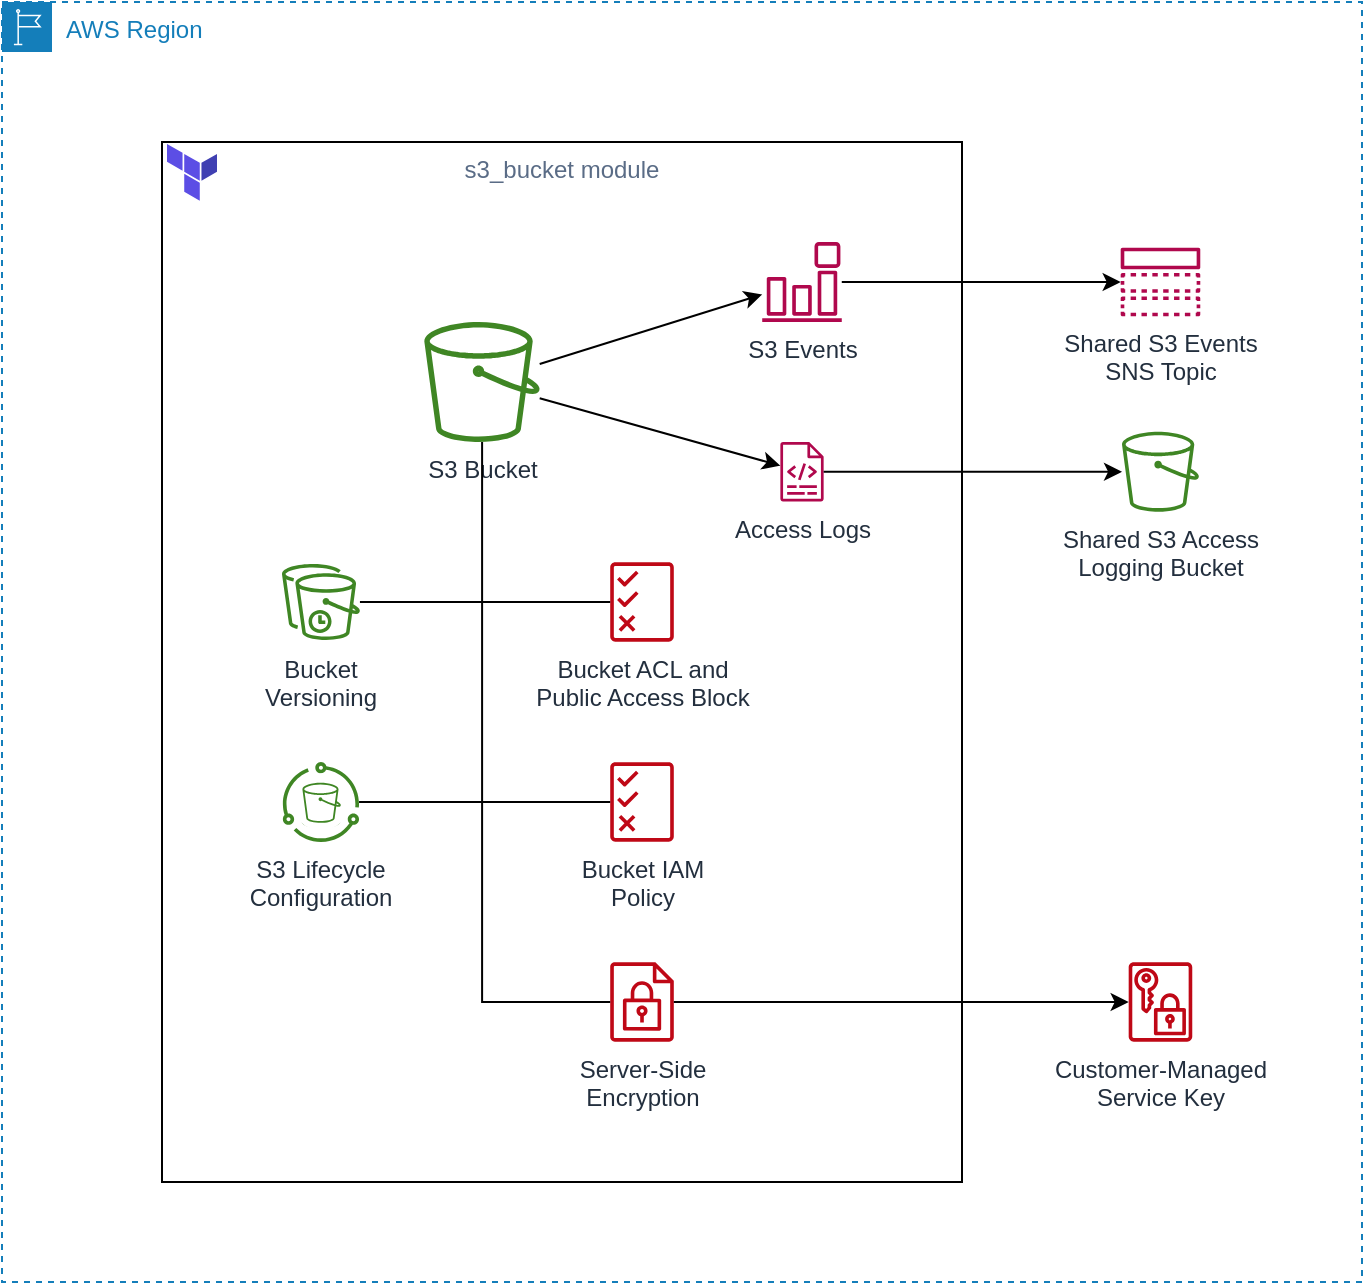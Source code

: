 <mxfile version="20.8.11" type="google"><diagram name="Page-1" id="VWurYvs2BwvE5uW9aRlH"><mxGraphModel grid="1" page="1" gridSize="10" guides="1" tooltips="1" connect="1" arrows="1" fold="1" pageScale="1" pageWidth="850" pageHeight="1100" math="0" shadow="0"><root><mxCell id="0"/><mxCell id="1" parent="0"/><mxCell id="u2mmXFCVJTpsoSTzdAHI-1" value="s3_bucket module" style="fillColor=default;strokeColor=#000000;verticalAlign=top;fontStyle=0;fontColor=#5A6C86;" vertex="1" parent="1"><mxGeometry x="360" y="630" width="400" height="520" as="geometry"/></mxCell><mxCell id="u2mmXFCVJTpsoSTzdAHI-2" value="S3 Bucket" style="sketch=0;outlineConnect=0;fontColor=#232F3E;gradientColor=none;fillColor=#3F8624;strokeColor=none;dashed=0;verticalLabelPosition=bottom;verticalAlign=top;align=center;html=1;fontSize=12;fontStyle=0;aspect=fixed;pointerEvents=1;shape=mxgraph.aws4.bucket;" vertex="1" parent="1"><mxGeometry x="491.16" y="720" width="57.69" height="60" as="geometry"/></mxCell><mxCell id="u2mmXFCVJTpsoSTzdAHI-3" value="Bucket ACL and&lt;br&gt;Public Access Block" style="sketch=0;outlineConnect=0;fontColor=#232F3E;gradientColor=none;fillColor=#BF0816;strokeColor=none;dashed=0;verticalLabelPosition=bottom;verticalAlign=top;align=center;html=1;fontSize=12;fontStyle=0;aspect=fixed;pointerEvents=1;shape=mxgraph.aws4.permissions;" vertex="1" parent="1"><mxGeometry x="584.11" y="840" width="31.79" height="40" as="geometry"/></mxCell><mxCell id="u2mmXFCVJTpsoSTzdAHI-4" value="Access Logs" style="sketch=0;outlineConnect=0;fontColor=#232F3E;gradientColor=none;fillColor=#B0084D;strokeColor=none;dashed=0;verticalLabelPosition=bottom;verticalAlign=top;align=center;html=1;fontSize=12;fontStyle=0;aspect=fixed;pointerEvents=1;shape=mxgraph.aws4.logs;" vertex="1" parent="1"><mxGeometry x="660" y="780" width="40" height="29.74" as="geometry"/></mxCell><mxCell id="u2mmXFCVJTpsoSTzdAHI-5" value="S3 Events" style="sketch=0;outlineConnect=0;fontColor=#232F3E;gradientColor=none;fillColor=#B0084D;strokeColor=none;dashed=0;verticalLabelPosition=bottom;verticalAlign=top;align=center;html=1;fontSize=12;fontStyle=0;aspect=fixed;pointerEvents=1;shape=mxgraph.aws4.event_event_based;" vertex="1" parent="1"><mxGeometry x="660" y="680" width="40" height="40" as="geometry"/></mxCell><mxCell id="u2mmXFCVJTpsoSTzdAHI-11" value="" style="group" connectable="0" vertex="1" parent="1"><mxGeometry x="420" y="940" width="38.97" height="40" as="geometry"/></mxCell><mxCell id="u2mmXFCVJTpsoSTzdAHI-8" value="S3 Lifecycle&lt;br&gt;Configuration" style="sketch=0;outlineConnect=0;fontColor=#232F3E;gradientColor=none;fillColor=#3F8624;strokeColor=none;dashed=0;verticalLabelPosition=bottom;verticalAlign=top;align=center;html=1;fontSize=12;fontStyle=0;aspect=fixed;pointerEvents=1;shape=mxgraph.aws4.elastic_block_store_amazon_data_lifecycle_manager;" vertex="1" parent="u2mmXFCVJTpsoSTzdAHI-11"><mxGeometry width="38.97" height="40" as="geometry"/></mxCell><mxCell id="u2mmXFCVJTpsoSTzdAHI-10" value="" style="ellipse;whiteSpace=wrap;html=1;aspect=fixed;shadow=0;strokeColor=none;" vertex="1" parent="u2mmXFCVJTpsoSTzdAHI-11"><mxGeometry x="5.235" y="5.75" width="28.5" height="28.5" as="geometry"/></mxCell><mxCell id="u2mmXFCVJTpsoSTzdAHI-9" value="" style="sketch=0;outlineConnect=0;fontColor=#232F3E;gradientColor=none;fillColor=#3F8624;strokeColor=none;dashed=0;verticalLabelPosition=bottom;verticalAlign=top;align=center;html=1;fontSize=12;fontStyle=0;aspect=fixed;pointerEvents=1;shape=mxgraph.aws4.bucket;" vertex="1" parent="u2mmXFCVJTpsoSTzdAHI-11"><mxGeometry x="10.2" y="10.4" width="19.23" height="20" as="geometry"/></mxCell><mxCell id="u2mmXFCVJTpsoSTzdAHI-12" value="Server-Side&lt;br&gt;Encryption" style="sketch=0;outlineConnect=0;fontColor=#232F3E;gradientColor=none;fillColor=#BF0816;strokeColor=none;dashed=0;verticalLabelPosition=bottom;verticalAlign=top;align=center;html=1;fontSize=12;fontStyle=0;aspect=fixed;pointerEvents=1;shape=mxgraph.aws4.encrypted_data;shadow=0;" vertex="1" parent="1"><mxGeometry x="584.11" y="1040" width="31.79" height="40" as="geometry"/></mxCell><mxCell id="u2mmXFCVJTpsoSTzdAHI-14" value="Bucket&lt;br&gt;Versioning" style="sketch=0;outlineConnect=0;fontColor=#232F3E;gradientColor=none;fillColor=#3F8624;strokeColor=none;dashed=0;verticalLabelPosition=bottom;verticalAlign=top;align=center;html=1;fontSize=12;fontStyle=0;aspect=fixed;pointerEvents=1;shape=mxgraph.aws4.replication_time_control;shadow=0;" vertex="1" parent="1"><mxGeometry x="420" y="840" width="38.97" height="40" as="geometry"/></mxCell><mxCell id="u2mmXFCVJTpsoSTzdAHI-16" value="" style="shape=image;verticalLabelPosition=bottom;labelBackgroundColor=default;verticalAlign=top;aspect=fixed;imageAspect=0;image=data:image/svg+xml,PHN2ZyB4bWxucz0iaHR0cDovL3d3dy53My5vcmcvMjAwMC9zdmciIGZpbGw9Im5vbmUiIHZpZXdCb3g9IjAgMCA2NCA2NCIgaGVpZ2h0PSI4MDBweCIgd2lkdGg9IjgwMHB4Ij48cGF0aCBmaWxsPSIjNDA0MEIyIiBkPSJNMzguMDYgMjYuMTUxdjExLjQ3M0w0OCAzMS44OTFWMjAuNDA2bC05Ljk0IDUuNzQ1eiIvPjxwYXRoIGZpbGw9IiM1QzRFRTUiIGQ9Im0yNy4wMyAyMC40MDYgOS45NCA1Ljc0NXYxMS40NzNsLTkuOTQtNS43NFYyMC40MDd6TTE2IDE0djExLjQ3OWw5Ljk0IDUuNzR2LTExLjQ4TDE2IDE0em0xMS4wMyAzMC42MjQgOS45NCA1Ljc0di0xMS40OGwtOS45NC01LjczOXYxMS40OHoiLz48L3N2Zz4=;" vertex="1" parent="1"><mxGeometry x="350" y="620" width="50" height="50" as="geometry"/></mxCell><mxCell id="u2mmXFCVJTpsoSTzdAHI-17" value="Bucket IAM&lt;br&gt;Policy" style="sketch=0;outlineConnect=0;fontColor=#232F3E;gradientColor=none;fillColor=#BF0816;strokeColor=none;dashed=0;verticalLabelPosition=bottom;verticalAlign=top;align=center;html=1;fontSize=12;fontStyle=0;aspect=fixed;pointerEvents=1;shape=mxgraph.aws4.permissions;" vertex="1" parent="1"><mxGeometry x="584.11" y="940" width="31.79" height="40" as="geometry"/></mxCell><mxCell id="u2mmXFCVJTpsoSTzdAHI-20" value="AWS Region" style="points=[[0,0],[0.25,0],[0.5,0],[0.75,0],[1,0],[1,0.25],[1,0.5],[1,0.75],[1,1],[0.75,1],[0.5,1],[0.25,1],[0,1],[0,0.75],[0,0.5],[0,0.25]];outlineConnect=0;gradientColor=none;html=1;whiteSpace=wrap;fontSize=12;fontStyle=0;container=1;pointerEvents=0;collapsible=0;recursiveResize=0;shape=mxgraph.aws4.group;grIcon=mxgraph.aws4.group_region;strokeColor=#147EBA;fillColor=none;verticalAlign=top;align=left;spacingLeft=30;fontColor=#147EBA;dashed=1;shadow=0;" vertex="1" parent="1"><mxGeometry x="280" y="560" width="680" height="640" as="geometry"/></mxCell><mxCell id="u2mmXFCVJTpsoSTzdAHI-7" value="Shared S3 Events&lt;br&gt;SNS Topic" style="sketch=0;outlineConnect=0;fontColor=#232F3E;gradientColor=none;fillColor=#B0084D;strokeColor=none;dashed=0;verticalLabelPosition=bottom;verticalAlign=top;align=center;html=1;fontSize=12;fontStyle=0;aspect=fixed;pointerEvents=1;shape=mxgraph.aws4.topic;" vertex="1" parent="u2mmXFCVJTpsoSTzdAHI-20"><mxGeometry x="559.24" y="122.82" width="40" height="34.36" as="geometry"/></mxCell><mxCell id="u2mmXFCVJTpsoSTzdAHI-13" value="Customer-Managed&lt;br&gt;Service Key" style="sketch=0;outlineConnect=0;fontColor=#232F3E;gradientColor=none;fillColor=#BF0816;strokeColor=none;dashed=0;verticalLabelPosition=bottom;verticalAlign=top;align=center;html=1;fontSize=12;fontStyle=0;aspect=fixed;pointerEvents=1;shape=mxgraph.aws4.data_encryption_key;shadow=0;" vertex="1" parent="u2mmXFCVJTpsoSTzdAHI-20"><mxGeometry x="563.34" y="480" width="31.79" height="40" as="geometry"/></mxCell><mxCell id="u2mmXFCVJTpsoSTzdAHI-6" value="Shared S3 Access&lt;br&gt;Logging Bucket" style="sketch=0;outlineConnect=0;fontColor=#232F3E;gradientColor=none;fillColor=#3F8624;strokeColor=none;dashed=0;verticalLabelPosition=bottom;verticalAlign=top;align=center;html=1;fontSize=12;fontStyle=0;aspect=fixed;pointerEvents=1;shape=mxgraph.aws4.bucket;" vertex="1" parent="u2mmXFCVJTpsoSTzdAHI-20"><mxGeometry x="560.01" y="214.87" width="38.46" height="40" as="geometry"/></mxCell><mxCell id="u2mmXFCVJTpsoSTzdAHI-21" value="" style="endArrow=classic;html=1;rounded=0;" edge="1" parent="1" source="u2mmXFCVJTpsoSTzdAHI-2" target="u2mmXFCVJTpsoSTzdAHI-5"><mxGeometry width="50" height="50" relative="1" as="geometry"><mxPoint x="30" y="850" as="sourcePoint"/><mxPoint x="80" y="800" as="targetPoint"/></mxGeometry></mxCell><mxCell id="u2mmXFCVJTpsoSTzdAHI-23" value="" style="endArrow=classic;html=1;rounded=0;" edge="1" parent="1" source="u2mmXFCVJTpsoSTzdAHI-2" target="u2mmXFCVJTpsoSTzdAHI-4"><mxGeometry width="50" height="50" relative="1" as="geometry"><mxPoint x="558.846" y="750.987" as="sourcePoint"/><mxPoint x="670.113" y="716.215" as="targetPoint"/></mxGeometry></mxCell><mxCell id="u2mmXFCVJTpsoSTzdAHI-24" value="" style="endArrow=classic;html=1;rounded=0;" edge="1" parent="1" source="u2mmXFCVJTpsoSTzdAHI-5" target="u2mmXFCVJTpsoSTzdAHI-7"><mxGeometry width="50" height="50" relative="1" as="geometry"><mxPoint x="568.846" y="760.987" as="sourcePoint"/><mxPoint x="680.113" y="726.215" as="targetPoint"/></mxGeometry></mxCell><mxCell id="u2mmXFCVJTpsoSTzdAHI-25" value="" style="endArrow=classic;html=1;rounded=0;" edge="1" parent="1" source="u2mmXFCVJTpsoSTzdAHI-4" target="u2mmXFCVJTpsoSTzdAHI-6"><mxGeometry width="50" height="50" relative="1" as="geometry"><mxPoint x="558.846" y="768.088" as="sourcePoint"/><mxPoint x="1210" y="860" as="targetPoint"/></mxGeometry></mxCell><mxCell id="u2mmXFCVJTpsoSTzdAHI-26" value="" style="endArrow=classic;html=1;rounded=0;" edge="1" parent="1" source="u2mmXFCVJTpsoSTzdAHI-12" target="u2mmXFCVJTpsoSTzdAHI-13"><mxGeometry width="50" height="50" relative="1" as="geometry"><mxPoint x="558.846" y="750.987" as="sourcePoint"/><mxPoint x="670.113" y="716.215" as="targetPoint"/></mxGeometry></mxCell><mxCell id="u2mmXFCVJTpsoSTzdAHI-27" value="" style="endArrow=none;html=1;rounded=0;" edge="1" parent="1" source="u2mmXFCVJTpsoSTzdAHI-3" target="u2mmXFCVJTpsoSTzdAHI-14"><mxGeometry width="50" height="50" relative="1" as="geometry"><mxPoint x="-10" y="1040" as="sourcePoint"/><mxPoint x="40" y="990" as="targetPoint"/></mxGeometry></mxCell><mxCell id="u2mmXFCVJTpsoSTzdAHI-28" value="" style="endArrow=none;html=1;rounded=0;edgeStyle=orthogonalEdgeStyle;" edge="1" parent="1" source="u2mmXFCVJTpsoSTzdAHI-2" target="u2mmXFCVJTpsoSTzdAHI-12"><mxGeometry width="50" height="50" relative="1" as="geometry"><mxPoint x="-10" y="1040" as="sourcePoint"/><mxPoint x="40" y="990" as="targetPoint"/><Array as="points"><mxPoint x="520" y="1060"/></Array></mxGeometry></mxCell><mxCell id="u2mmXFCVJTpsoSTzdAHI-29" value="" style="endArrow=none;html=1;rounded=0;" edge="1" parent="1" source="u2mmXFCVJTpsoSTzdAHI-17" target="u2mmXFCVJTpsoSTzdAHI-8"><mxGeometry width="50" height="50" relative="1" as="geometry"><mxPoint x="-10" y="1040" as="sourcePoint"/><mxPoint x="40" y="990" as="targetPoint"/></mxGeometry></mxCell></root></mxGraphModel></diagram></mxfile>